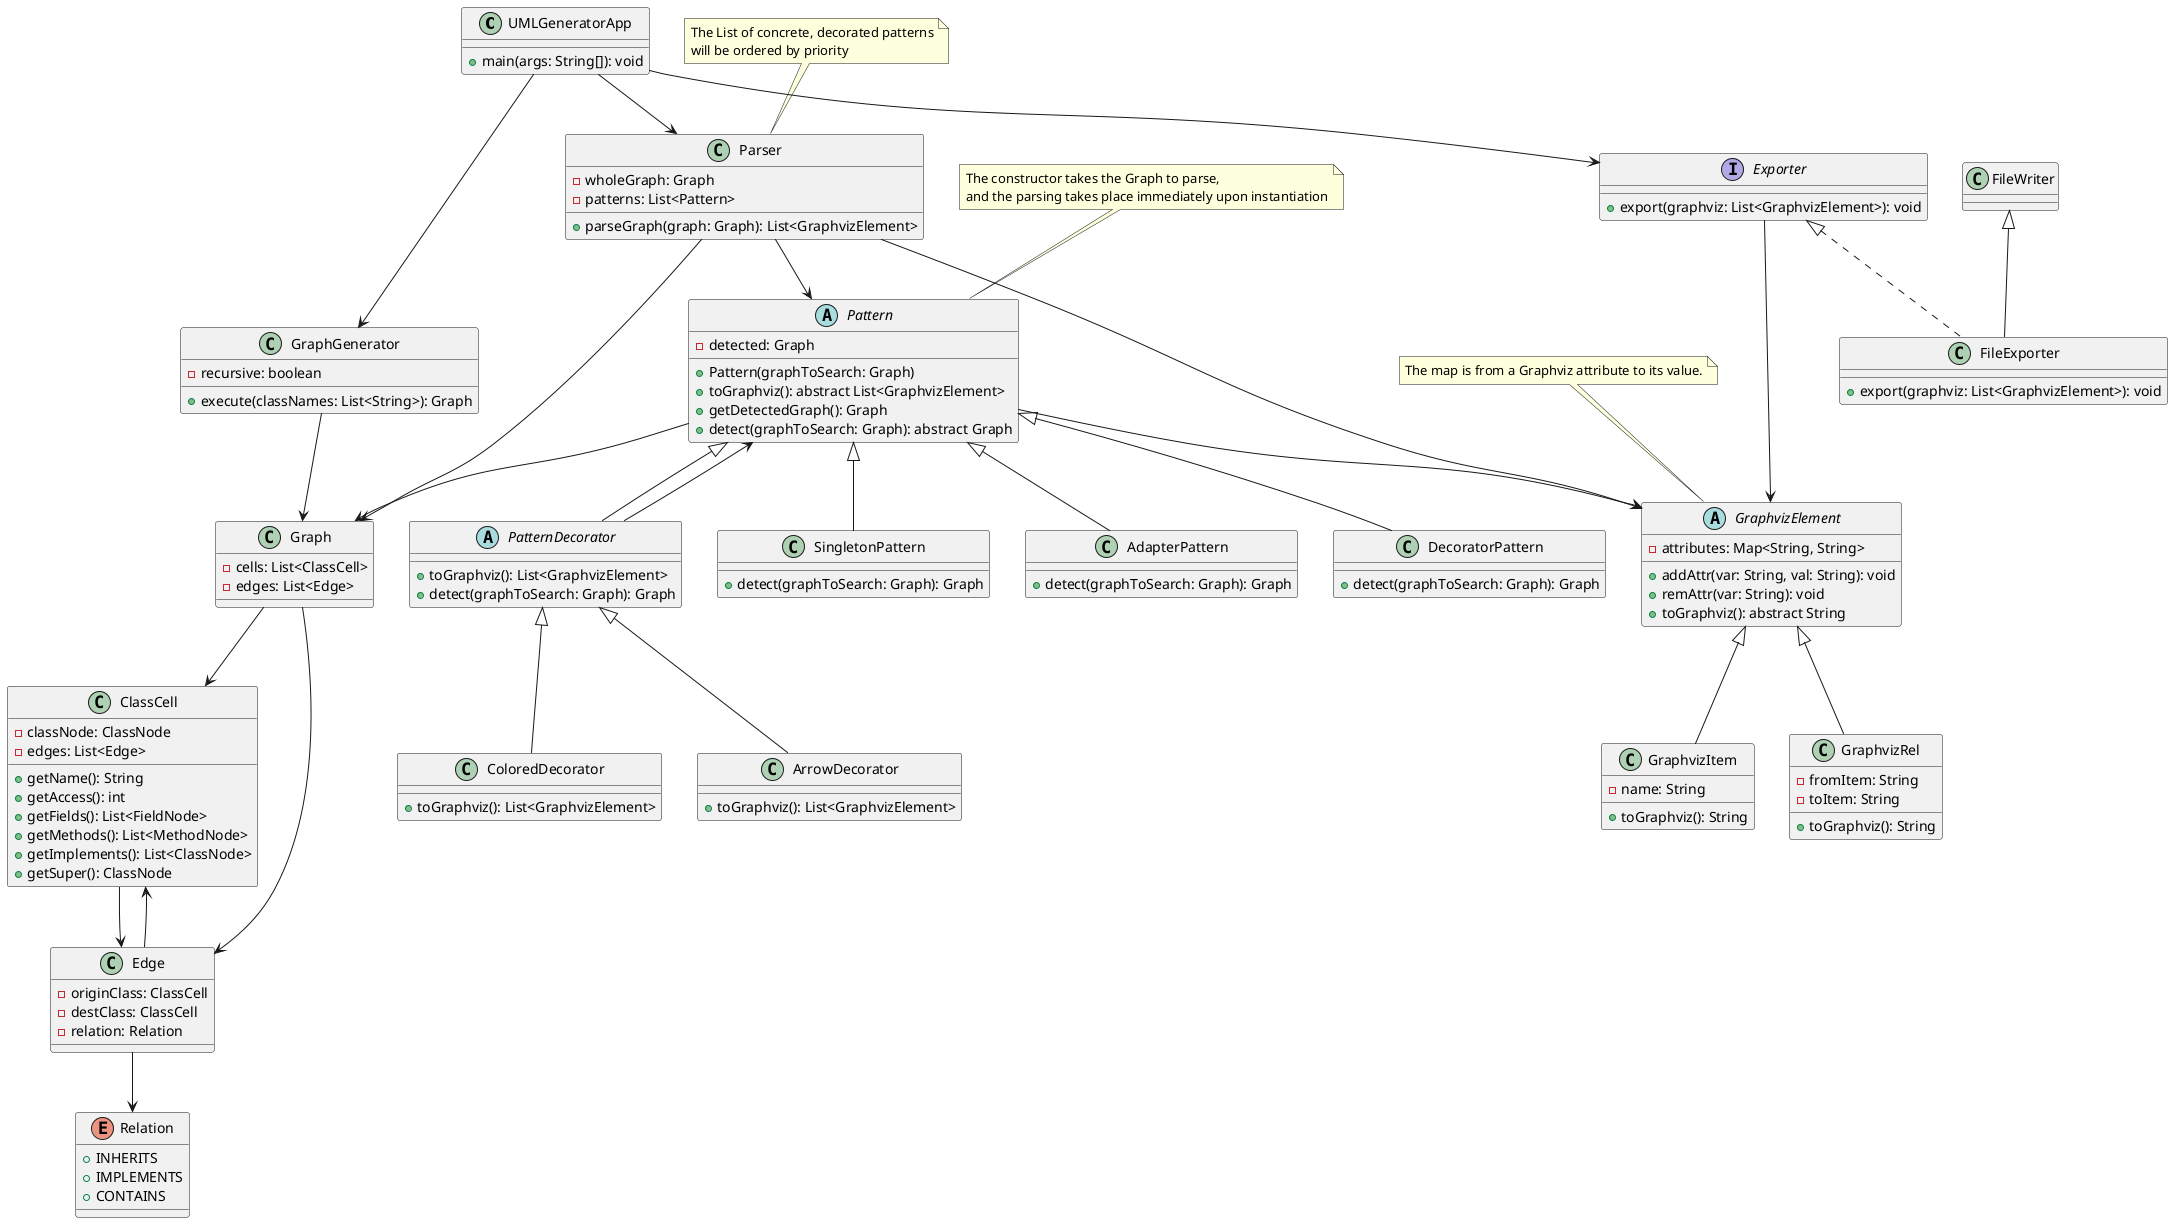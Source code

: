 @startuml
class UMLGeneratorApp {
+ main(args: String[]): void
}

class GraphGenerator {
- recursive: boolean
+ execute(classNames: List<String>): Graph
}

class ClassCell {
- classNode: ClassNode
- edges: List<Edge>

+ getName(): String
+ getAccess(): int
+ getFields(): List<FieldNode>
+ getMethods(): List<MethodNode>
+ getImplements(): List<ClassNode>
+ getSuper(): ClassNode
}

class Edge {
- originClass: ClassCell
- destClass: ClassCell
- relation: Relation
}

note "The List of concrete, decorated patterns\nwill be ordered by priority" as NParser
class Parser {
- wholeGraph: Graph
- patterns: List<Pattern>
+ parseGraph(graph: Graph): List<GraphvizElement>
}

NParser .. Parser

class Graph {
- cells: List<ClassCell>
- edges: List<Edge>
}

note "The constructor takes the Graph to parse,\nand the parsing takes place immediately upon instantiation" as NPattern
abstract class Pattern {
- detected: Graph
+ Pattern(graphToSearch: Graph)
+ toGraphviz(): abstract List<GraphvizElement>
+ getDetectedGraph(): Graph
+ detect(graphToSearch: Graph): abstract Graph
}
NPattern .. Pattern

abstract class PatternDecorator extends Pattern {
+ toGraphviz(): List<GraphvizElement>
+ detect(graphToSearch: Graph): Graph
}

class ColoredDecorator extends PatternDecorator {
+ toGraphviz(): List<GraphvizElement>
}

class ArrowDecorator extends PatternDecorator {
+ toGraphviz(): List<GraphvizElement>
}

class SingletonPattern extends Pattern {
+ detect(graphToSearch: Graph): Graph
}

class AdapterPattern extends Pattern {
+ detect(graphToSearch: Graph): Graph
}

class DecoratorPattern extends Pattern {
+ detect(graphToSearch: Graph): Graph
}

enum Relation {
+ INHERITS
+ IMPLEMENTS
+ CONTAINS
}

note "The map is from a Graphviz attribute to its value." as NGraphvizElement
abstract class GraphvizElement {
- attributes: Map<String, String>
+ addAttr(var: String, val: String): void
+ remAttr(var: String): void
+ toGraphviz(): abstract String
}
NGraphvizElement .. GraphvizElement

class GraphvizItem extends GraphvizElement {
- name: String
+ toGraphviz(): String
}

class GraphvizRel extends GraphvizElement {
- fromItem: String
- toItem: String
+ toGraphviz(): String
}

interface Exporter {
+ export(graphviz: List<GraphvizElement>): void
}

class FileExporter extends FileWriter implements Exporter {
+ export(graphviz: List<GraphvizElement>): void
}

UMLGeneratorApp --> GraphGenerator
UMLGeneratorApp --> Parser
UMLGeneratorApp --> Exporter
GraphGenerator --> Graph
ClassCell --> Edge
Edge --> ClassCell
Edge --> Relation
Parser --> Pattern
Pattern --> Graph
PatternDecorator --> Pattern
Pattern --> GraphvizElement
Graph --> ClassCell
Graph --> Edge
Parser --> Graph
Parser --> GraphvizElement
Exporter --> GraphvizElement
@enduml
